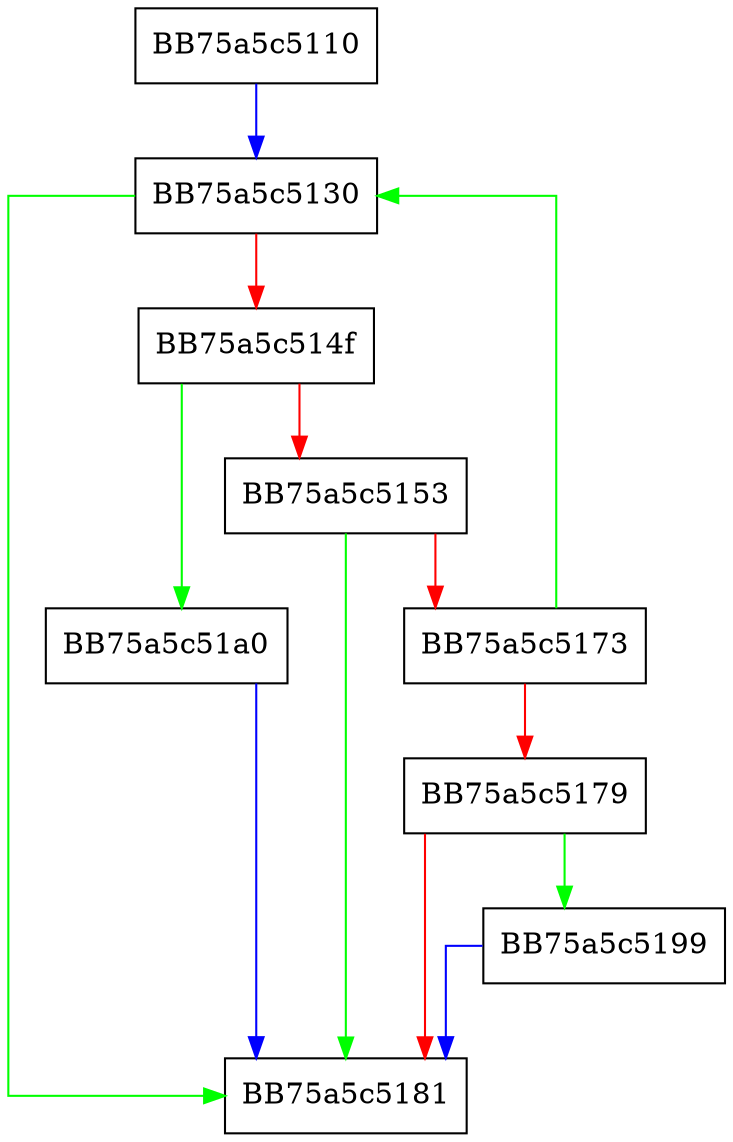 digraph GetVarNumberSecondBitIsStop {
  node [shape="box"];
  graph [splines=ortho];
  BB75a5c5110 -> BB75a5c5130 [color="blue"];
  BB75a5c5130 -> BB75a5c5181 [color="green"];
  BB75a5c5130 -> BB75a5c514f [color="red"];
  BB75a5c514f -> BB75a5c51a0 [color="green"];
  BB75a5c514f -> BB75a5c5153 [color="red"];
  BB75a5c5153 -> BB75a5c5181 [color="green"];
  BB75a5c5153 -> BB75a5c5173 [color="red"];
  BB75a5c5173 -> BB75a5c5130 [color="green"];
  BB75a5c5173 -> BB75a5c5179 [color="red"];
  BB75a5c5179 -> BB75a5c5199 [color="green"];
  BB75a5c5179 -> BB75a5c5181 [color="red"];
  BB75a5c5199 -> BB75a5c5181 [color="blue"];
  BB75a5c51a0 -> BB75a5c5181 [color="blue"];
}